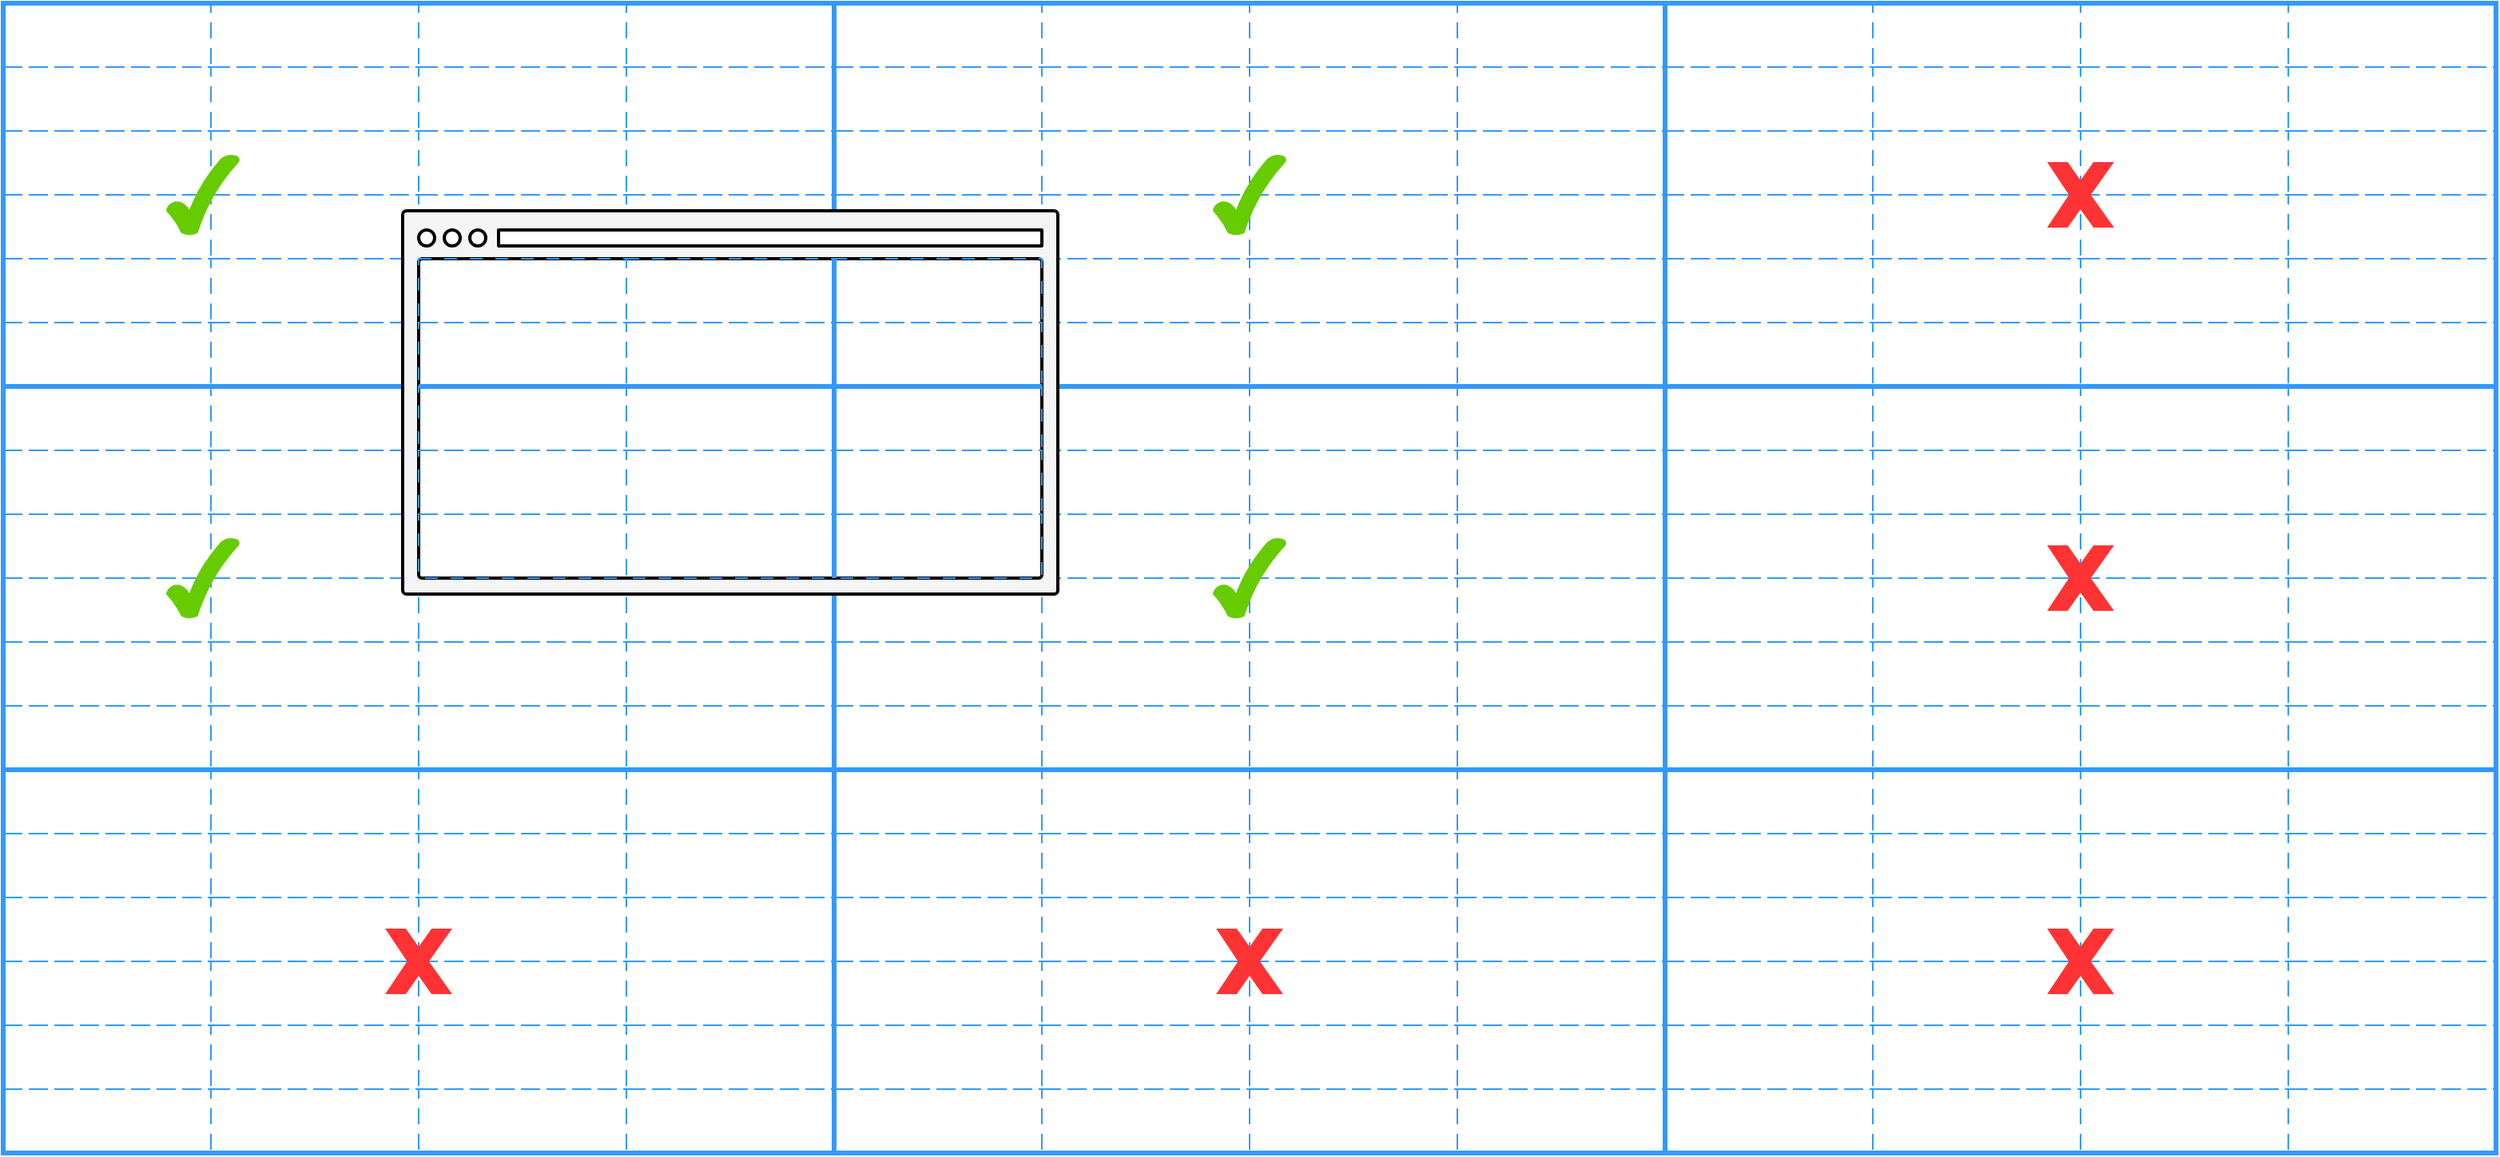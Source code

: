 <mxfile version="28.2.5">
  <diagram name="Page-1" id="3nmtfnXhX2QYZ73jvLKg">
    <mxGraphModel dx="2909" dy="1980" grid="1" gridSize="10" guides="1" tooltips="1" connect="1" arrows="1" fold="1" page="1" pageScale="1" pageWidth="850" pageHeight="1100" math="0" shadow="0">
      <root>
        <mxCell id="0" />
        <mxCell id="1" parent="0" />
        <mxCell id="EdBRat70Bg2DFsznW1Ne-192" value="" style="rounded=0;whiteSpace=wrap;html=1;fillColor=none;dashed=1;dashPattern=8 8;strokeColor=#3399FF;" vertex="1" parent="1">
          <mxGeometry x="200" y="400" width="130" height="40" as="geometry" />
        </mxCell>
        <mxCell id="EdBRat70Bg2DFsznW1Ne-193" value="" style="rounded=0;whiteSpace=wrap;html=1;fillColor=none;dashed=1;dashPattern=8 8;strokeColor=#3399FF;" vertex="1" parent="1">
          <mxGeometry x="330" y="400" width="130" height="40" as="geometry" />
        </mxCell>
        <mxCell id="EdBRat70Bg2DFsznW1Ne-194" value="" style="rounded=0;whiteSpace=wrap;html=1;fillColor=none;dashed=1;dashPattern=8 8;strokeColor=#3399FF;" vertex="1" parent="1">
          <mxGeometry x="200" y="440" width="130" height="40" as="geometry" />
        </mxCell>
        <mxCell id="EdBRat70Bg2DFsznW1Ne-195" value="" style="rounded=0;whiteSpace=wrap;html=1;fillColor=none;dashed=1;dashPattern=8 8;strokeColor=#3399FF;" vertex="1" parent="1">
          <mxGeometry x="330" y="440" width="130" height="40" as="geometry" />
        </mxCell>
        <mxCell id="EdBRat70Bg2DFsznW1Ne-196" value="" style="rounded=0;whiteSpace=wrap;html=1;fillColor=none;dashed=1;dashPattern=8 8;strokeColor=#3399FF;" vertex="1" parent="1">
          <mxGeometry x="200" y="480" width="130" height="40" as="geometry" />
        </mxCell>
        <mxCell id="EdBRat70Bg2DFsznW1Ne-197" value="" style="rounded=0;whiteSpace=wrap;html=1;fillColor=none;dashed=1;dashPattern=8 8;strokeColor=#3399FF;" vertex="1" parent="1">
          <mxGeometry x="330" y="480" width="130" height="40" as="geometry" />
        </mxCell>
        <mxCell id="EdBRat70Bg2DFsznW1Ne-198" value="" style="rounded=0;whiteSpace=wrap;html=1;fillColor=none;dashed=1;dashPattern=8 8;strokeColor=#3399FF;" vertex="1" parent="1">
          <mxGeometry x="460" y="400" width="130" height="40" as="geometry" />
        </mxCell>
        <mxCell id="EdBRat70Bg2DFsznW1Ne-199" value="" style="rounded=0;whiteSpace=wrap;html=1;fillColor=none;dashed=1;dashPattern=8 8;strokeColor=#3399FF;" vertex="1" parent="1">
          <mxGeometry x="590" y="400" width="130" height="40" as="geometry" />
        </mxCell>
        <mxCell id="EdBRat70Bg2DFsznW1Ne-200" value="" style="rounded=0;whiteSpace=wrap;html=1;fillColor=none;dashed=1;dashPattern=8 8;strokeColor=#3399FF;" vertex="1" parent="1">
          <mxGeometry x="460" y="440" width="130" height="40" as="geometry" />
        </mxCell>
        <mxCell id="EdBRat70Bg2DFsznW1Ne-201" value="" style="rounded=0;whiteSpace=wrap;html=1;fillColor=none;dashed=1;dashPattern=8 8;strokeColor=#3399FF;" vertex="1" parent="1">
          <mxGeometry x="590" y="440" width="130" height="40" as="geometry" />
        </mxCell>
        <mxCell id="EdBRat70Bg2DFsznW1Ne-202" value="" style="rounded=0;whiteSpace=wrap;html=1;fillColor=none;dashed=1;dashPattern=8 8;strokeColor=#3399FF;" vertex="1" parent="1">
          <mxGeometry x="460" y="480" width="130" height="40" as="geometry" />
        </mxCell>
        <mxCell id="EdBRat70Bg2DFsznW1Ne-203" value="" style="rounded=0;whiteSpace=wrap;html=1;fillColor=none;dashed=1;dashPattern=8 8;strokeColor=#3399FF;" vertex="1" parent="1">
          <mxGeometry x="590" y="480" width="130" height="40" as="geometry" />
        </mxCell>
        <mxCell id="EdBRat70Bg2DFsznW1Ne-204" value="" style="rounded=0;whiteSpace=wrap;html=1;fillColor=none;dashed=1;dashPattern=8 8;strokeColor=#3399FF;" vertex="1" parent="1">
          <mxGeometry x="200" y="520" width="130" height="40" as="geometry" />
        </mxCell>
        <mxCell id="EdBRat70Bg2DFsznW1Ne-433" style="edgeStyle=orthogonalEdgeStyle;rounded=0;orthogonalLoop=1;jettySize=auto;html=1;exitX=0.5;exitY=1;exitDx=0;exitDy=0;entryX=0.5;entryY=0;entryDx=0;entryDy=0;" edge="1" parent="1" source="EdBRat70Bg2DFsznW1Ne-205" target="EdBRat70Bg2DFsznW1Ne-207">
          <mxGeometry relative="1" as="geometry" />
        </mxCell>
        <mxCell id="EdBRat70Bg2DFsznW1Ne-205" value="" style="rounded=0;whiteSpace=wrap;html=1;fillColor=none;dashed=1;dashPattern=8 8;strokeColor=#3399FF;" vertex="1" parent="1">
          <mxGeometry x="330" y="520" width="130" height="40" as="geometry" />
        </mxCell>
        <mxCell id="EdBRat70Bg2DFsznW1Ne-206" value="" style="rounded=0;whiteSpace=wrap;html=1;fillColor=none;dashed=1;dashPattern=8 8;strokeColor=#3399FF;" vertex="1" parent="1">
          <mxGeometry x="200" y="560" width="130" height="40" as="geometry" />
        </mxCell>
        <mxCell id="EdBRat70Bg2DFsznW1Ne-207" value="" style="rounded=0;whiteSpace=wrap;html=1;fillColor=none;dashed=1;dashPattern=8 8;strokeColor=#3399FF;" vertex="1" parent="1">
          <mxGeometry x="330" y="560" width="130" height="40" as="geometry" />
        </mxCell>
        <mxCell id="EdBRat70Bg2DFsznW1Ne-208" value="" style="rounded=0;whiteSpace=wrap;html=1;fillColor=none;dashed=1;dashPattern=8 8;strokeColor=#3399FF;" vertex="1" parent="1">
          <mxGeometry x="200" y="600" width="130" height="40" as="geometry" />
        </mxCell>
        <mxCell id="EdBRat70Bg2DFsznW1Ne-209" value="" style="rounded=0;whiteSpace=wrap;html=1;fillColor=none;dashed=1;dashPattern=8 8;strokeColor=#3399FF;" vertex="1" parent="1">
          <mxGeometry x="330" y="600" width="130" height="40" as="geometry" />
        </mxCell>
        <mxCell id="EdBRat70Bg2DFsznW1Ne-210" value="" style="rounded=0;whiteSpace=wrap;html=1;fillColor=none;dashed=1;dashPattern=8 8;strokeColor=#3399FF;" vertex="1" parent="1">
          <mxGeometry x="460" y="520" width="130" height="40" as="geometry" />
        </mxCell>
        <mxCell id="EdBRat70Bg2DFsznW1Ne-211" value="" style="rounded=0;whiteSpace=wrap;html=1;fillColor=none;dashed=1;dashPattern=8 8;strokeColor=#3399FF;" vertex="1" parent="1">
          <mxGeometry x="590" y="520" width="130" height="40" as="geometry" />
        </mxCell>
        <mxCell id="EdBRat70Bg2DFsznW1Ne-212" value="" style="rounded=0;whiteSpace=wrap;html=1;fillColor=none;dashed=1;dashPattern=8 8;strokeColor=#3399FF;" vertex="1" parent="1">
          <mxGeometry x="460" y="560" width="130" height="40" as="geometry" />
        </mxCell>
        <mxCell id="EdBRat70Bg2DFsznW1Ne-213" value="" style="rounded=0;whiteSpace=wrap;html=1;fillColor=none;dashed=1;dashPattern=8 8;strokeColor=#3399FF;" vertex="1" parent="1">
          <mxGeometry x="590" y="560" width="130" height="40" as="geometry" />
        </mxCell>
        <mxCell id="EdBRat70Bg2DFsznW1Ne-214" value="" style="rounded=0;whiteSpace=wrap;html=1;fillColor=none;dashed=1;dashPattern=8 8;strokeColor=#3399FF;" vertex="1" parent="1">
          <mxGeometry x="460" y="600" width="130" height="40" as="geometry" />
        </mxCell>
        <mxCell id="EdBRat70Bg2DFsznW1Ne-215" value="" style="rounded=0;whiteSpace=wrap;html=1;fillColor=none;dashed=1;dashPattern=8 8;strokeColor=#3399FF;" vertex="1" parent="1">
          <mxGeometry x="590" y="600" width="130" height="40" as="geometry" />
        </mxCell>
        <mxCell id="EdBRat70Bg2DFsznW1Ne-216" value="" style="rounded=0;whiteSpace=wrap;html=1;fillColor=none;dashed=1;dashPattern=8 8;strokeColor=#3399FF;" vertex="1" parent="1">
          <mxGeometry x="720" y="400" width="130" height="40" as="geometry" />
        </mxCell>
        <mxCell id="EdBRat70Bg2DFsznW1Ne-217" value="" style="rounded=0;whiteSpace=wrap;html=1;fillColor=none;dashed=1;dashPattern=8 8;strokeColor=#3399FF;" vertex="1" parent="1">
          <mxGeometry x="850" y="400" width="130" height="40" as="geometry" />
        </mxCell>
        <mxCell id="EdBRat70Bg2DFsznW1Ne-218" value="" style="rounded=0;whiteSpace=wrap;html=1;fillColor=none;dashed=1;dashPattern=8 8;strokeColor=#3399FF;" vertex="1" parent="1">
          <mxGeometry x="720" y="440" width="130" height="40" as="geometry" />
        </mxCell>
        <mxCell id="EdBRat70Bg2DFsznW1Ne-219" value="" style="rounded=0;whiteSpace=wrap;html=1;fillColor=none;dashed=1;dashPattern=8 8;strokeColor=#3399FF;" vertex="1" parent="1">
          <mxGeometry x="850" y="440" width="130" height="40" as="geometry" />
        </mxCell>
        <mxCell id="EdBRat70Bg2DFsznW1Ne-220" value="" style="rounded=0;whiteSpace=wrap;html=1;fillColor=none;dashed=1;dashPattern=8 8;strokeColor=#3399FF;" vertex="1" parent="1">
          <mxGeometry x="720" y="480" width="130" height="40" as="geometry" />
        </mxCell>
        <mxCell id="EdBRat70Bg2DFsznW1Ne-221" value="" style="rounded=0;whiteSpace=wrap;html=1;fillColor=none;dashed=1;dashPattern=8 8;strokeColor=#3399FF;" vertex="1" parent="1">
          <mxGeometry x="850" y="480" width="130" height="40" as="geometry" />
        </mxCell>
        <mxCell id="EdBRat70Bg2DFsznW1Ne-222" value="" style="rounded=0;whiteSpace=wrap;html=1;fillColor=none;dashed=1;dashPattern=8 8;strokeColor=#3399FF;" vertex="1" parent="1">
          <mxGeometry x="980" y="400" width="130" height="40" as="geometry" />
        </mxCell>
        <mxCell id="EdBRat70Bg2DFsznW1Ne-223" value="" style="rounded=0;whiteSpace=wrap;html=1;fillColor=none;dashed=1;dashPattern=8 8;strokeColor=#3399FF;" vertex="1" parent="1">
          <mxGeometry x="1110" y="400" width="130" height="40" as="geometry" />
        </mxCell>
        <mxCell id="EdBRat70Bg2DFsznW1Ne-224" value="" style="rounded=0;whiteSpace=wrap;html=1;fillColor=none;dashed=1;dashPattern=8 8;strokeColor=#3399FF;" vertex="1" parent="1">
          <mxGeometry x="980" y="440" width="130" height="40" as="geometry" />
        </mxCell>
        <mxCell id="EdBRat70Bg2DFsznW1Ne-225" value="" style="rounded=0;whiteSpace=wrap;html=1;fillColor=none;dashed=1;dashPattern=8 8;strokeColor=#3399FF;" vertex="1" parent="1">
          <mxGeometry x="1110" y="440" width="130" height="40" as="geometry" />
        </mxCell>
        <mxCell id="EdBRat70Bg2DFsznW1Ne-226" value="" style="rounded=0;whiteSpace=wrap;html=1;fillColor=none;dashed=1;dashPattern=8 8;strokeColor=#3399FF;" vertex="1" parent="1">
          <mxGeometry x="980" y="480" width="130" height="40" as="geometry" />
        </mxCell>
        <mxCell id="EdBRat70Bg2DFsznW1Ne-227" value="" style="rounded=0;whiteSpace=wrap;html=1;fillColor=none;dashed=1;dashPattern=8 8;strokeColor=#3399FF;" vertex="1" parent="1">
          <mxGeometry x="1110" y="480" width="130" height="40" as="geometry" />
        </mxCell>
        <mxCell id="EdBRat70Bg2DFsznW1Ne-228" value="" style="rounded=0;whiteSpace=wrap;html=1;fillColor=none;dashed=1;dashPattern=8 8;strokeColor=#3399FF;" vertex="1" parent="1">
          <mxGeometry x="720" y="520" width="130" height="40" as="geometry" />
        </mxCell>
        <mxCell id="EdBRat70Bg2DFsznW1Ne-229" value="" style="rounded=0;whiteSpace=wrap;html=1;fillColor=none;dashed=1;dashPattern=8 8;strokeColor=#3399FF;" vertex="1" parent="1">
          <mxGeometry x="850" y="520" width="130" height="40" as="geometry" />
        </mxCell>
        <mxCell id="EdBRat70Bg2DFsznW1Ne-230" value="" style="rounded=0;whiteSpace=wrap;html=1;fillColor=none;dashed=1;dashPattern=8 8;strokeColor=#3399FF;" vertex="1" parent="1">
          <mxGeometry x="720" y="560" width="130" height="40" as="geometry" />
        </mxCell>
        <mxCell id="EdBRat70Bg2DFsznW1Ne-231" value="" style="rounded=0;whiteSpace=wrap;html=1;fillColor=none;dashed=1;dashPattern=8 8;strokeColor=#3399FF;" vertex="1" parent="1">
          <mxGeometry x="850" y="560" width="130" height="40" as="geometry" />
        </mxCell>
        <mxCell id="EdBRat70Bg2DFsznW1Ne-232" value="" style="rounded=0;whiteSpace=wrap;html=1;fillColor=none;dashed=1;dashPattern=8 8;strokeColor=#3399FF;" vertex="1" parent="1">
          <mxGeometry x="720" y="600" width="130" height="40" as="geometry" />
        </mxCell>
        <mxCell id="EdBRat70Bg2DFsznW1Ne-233" value="" style="rounded=0;whiteSpace=wrap;html=1;fillColor=none;dashed=1;dashPattern=8 8;strokeColor=#3399FF;" vertex="1" parent="1">
          <mxGeometry x="850" y="600" width="130" height="40" as="geometry" />
        </mxCell>
        <mxCell id="EdBRat70Bg2DFsznW1Ne-234" value="" style="rounded=0;whiteSpace=wrap;html=1;fillColor=none;dashed=1;dashPattern=8 8;strokeColor=#3399FF;" vertex="1" parent="1">
          <mxGeometry x="980" y="520" width="130" height="40" as="geometry" />
        </mxCell>
        <mxCell id="EdBRat70Bg2DFsznW1Ne-235" value="" style="rounded=0;whiteSpace=wrap;html=1;fillColor=none;dashed=1;dashPattern=8 8;strokeColor=#3399FF;" vertex="1" parent="1">
          <mxGeometry x="1110" y="520" width="130" height="40" as="geometry" />
        </mxCell>
        <mxCell id="EdBRat70Bg2DFsznW1Ne-236" value="" style="rounded=0;whiteSpace=wrap;html=1;fillColor=none;dashed=1;dashPattern=8 8;strokeColor=#3399FF;" vertex="1" parent="1">
          <mxGeometry x="980" y="560" width="130" height="40" as="geometry" />
        </mxCell>
        <mxCell id="EdBRat70Bg2DFsznW1Ne-237" value="" style="rounded=0;whiteSpace=wrap;html=1;fillColor=none;dashed=1;dashPattern=8 8;strokeColor=#3399FF;" vertex="1" parent="1">
          <mxGeometry x="1110" y="560" width="130" height="40" as="geometry" />
        </mxCell>
        <mxCell id="EdBRat70Bg2DFsznW1Ne-238" value="" style="rounded=0;whiteSpace=wrap;html=1;fillColor=none;dashed=1;dashPattern=8 8;strokeColor=#3399FF;" vertex="1" parent="1">
          <mxGeometry x="980" y="600" width="130" height="40" as="geometry" />
        </mxCell>
        <mxCell id="EdBRat70Bg2DFsznW1Ne-239" value="" style="rounded=0;whiteSpace=wrap;html=1;fillColor=none;dashed=1;dashPattern=8 8;strokeColor=#3399FF;" vertex="1" parent="1">
          <mxGeometry x="1110" y="600" width="130" height="40" as="geometry" />
        </mxCell>
        <mxCell id="EdBRat70Bg2DFsznW1Ne-240" value="" style="rounded=0;whiteSpace=wrap;html=1;fillColor=none;dashed=1;dashPattern=8 8;strokeColor=#3399FF;" vertex="1" parent="1">
          <mxGeometry x="200" y="640" width="130" height="40" as="geometry" />
        </mxCell>
        <mxCell id="EdBRat70Bg2DFsznW1Ne-241" value="" style="rounded=0;whiteSpace=wrap;html=1;fillColor=none;dashed=1;dashPattern=8 8;strokeColor=#3399FF;" vertex="1" parent="1">
          <mxGeometry x="330" y="640" width="130" height="40" as="geometry" />
        </mxCell>
        <mxCell id="EdBRat70Bg2DFsznW1Ne-242" value="" style="rounded=0;whiteSpace=wrap;html=1;fillColor=none;dashed=1;dashPattern=8 8;strokeColor=#3399FF;" vertex="1" parent="1">
          <mxGeometry x="200" y="680" width="130" height="40" as="geometry" />
        </mxCell>
        <mxCell id="EdBRat70Bg2DFsznW1Ne-243" value="" style="rounded=0;whiteSpace=wrap;html=1;fillColor=none;dashed=1;dashPattern=8 8;strokeColor=#3399FF;" vertex="1" parent="1">
          <mxGeometry x="330" y="680" width="130" height="40" as="geometry" />
        </mxCell>
        <mxCell id="EdBRat70Bg2DFsznW1Ne-244" value="" style="rounded=0;whiteSpace=wrap;html=1;fillColor=none;dashed=1;dashPattern=8 8;strokeColor=#3399FF;" vertex="1" parent="1">
          <mxGeometry x="200" y="720" width="130" height="40" as="geometry" />
        </mxCell>
        <mxCell id="EdBRat70Bg2DFsznW1Ne-245" value="" style="rounded=0;whiteSpace=wrap;html=1;fillColor=none;dashed=1;dashPattern=8 8;strokeColor=#3399FF;" vertex="1" parent="1">
          <mxGeometry x="330" y="720" width="130" height="40" as="geometry" />
        </mxCell>
        <mxCell id="EdBRat70Bg2DFsznW1Ne-246" value="" style="rounded=0;whiteSpace=wrap;html=1;fillColor=none;dashed=1;dashPattern=8 8;strokeColor=#3399FF;" vertex="1" parent="1">
          <mxGeometry x="460" y="640" width="130" height="40" as="geometry" />
        </mxCell>
        <mxCell id="EdBRat70Bg2DFsznW1Ne-247" value="" style="rounded=0;whiteSpace=wrap;html=1;fillColor=none;dashed=1;dashPattern=8 8;strokeColor=#3399FF;" vertex="1" parent="1">
          <mxGeometry x="590" y="640" width="130" height="40" as="geometry" />
        </mxCell>
        <mxCell id="EdBRat70Bg2DFsznW1Ne-248" value="" style="rounded=0;whiteSpace=wrap;html=1;fillColor=none;dashed=1;dashPattern=8 8;strokeColor=#3399FF;" vertex="1" parent="1">
          <mxGeometry x="460" y="680" width="130" height="40" as="geometry" />
        </mxCell>
        <mxCell id="EdBRat70Bg2DFsznW1Ne-249" value="" style="rounded=0;whiteSpace=wrap;html=1;fillColor=none;dashed=1;dashPattern=8 8;strokeColor=#3399FF;" vertex="1" parent="1">
          <mxGeometry x="590" y="680" width="130" height="40" as="geometry" />
        </mxCell>
        <mxCell id="EdBRat70Bg2DFsznW1Ne-250" value="" style="rounded=0;whiteSpace=wrap;html=1;fillColor=none;dashed=1;dashPattern=8 8;strokeColor=#3399FF;" vertex="1" parent="1">
          <mxGeometry x="460" y="720" width="130" height="40" as="geometry" />
        </mxCell>
        <mxCell id="EdBRat70Bg2DFsznW1Ne-251" value="" style="rounded=0;whiteSpace=wrap;html=1;fillColor=none;dashed=1;dashPattern=8 8;strokeColor=#3399FF;" vertex="1" parent="1">
          <mxGeometry x="590" y="720" width="130" height="40" as="geometry" />
        </mxCell>
        <mxCell id="EdBRat70Bg2DFsznW1Ne-252" value="" style="rounded=0;whiteSpace=wrap;html=1;fillColor=none;dashed=1;dashPattern=8 8;strokeColor=#3399FF;" vertex="1" parent="1">
          <mxGeometry x="200" y="760" width="130" height="40" as="geometry" />
        </mxCell>
        <mxCell id="EdBRat70Bg2DFsznW1Ne-253" value="" style="rounded=0;whiteSpace=wrap;html=1;fillColor=none;dashed=1;dashPattern=8 8;strokeColor=#3399FF;" vertex="1" parent="1">
          <mxGeometry x="330" y="760" width="130" height="40" as="geometry" />
        </mxCell>
        <mxCell id="EdBRat70Bg2DFsznW1Ne-254" value="" style="rounded=0;whiteSpace=wrap;html=1;fillColor=none;dashed=1;dashPattern=8 8;strokeColor=#3399FF;" vertex="1" parent="1">
          <mxGeometry x="200" y="800" width="130" height="40" as="geometry" />
        </mxCell>
        <mxCell id="EdBRat70Bg2DFsznW1Ne-255" value="" style="rounded=0;whiteSpace=wrap;html=1;fillColor=none;dashed=1;dashPattern=8 8;strokeColor=#3399FF;" vertex="1" parent="1">
          <mxGeometry x="330" y="800" width="130" height="40" as="geometry" />
        </mxCell>
        <mxCell id="EdBRat70Bg2DFsznW1Ne-256" value="" style="rounded=0;whiteSpace=wrap;html=1;fillColor=none;dashed=1;dashPattern=8 8;strokeColor=#3399FF;" vertex="1" parent="1">
          <mxGeometry x="200" y="840" width="130" height="40" as="geometry" />
        </mxCell>
        <mxCell id="EdBRat70Bg2DFsznW1Ne-257" value="" style="rounded=0;whiteSpace=wrap;html=1;fillColor=none;dashed=1;dashPattern=8 8;strokeColor=#3399FF;" vertex="1" parent="1">
          <mxGeometry x="330" y="840" width="130" height="40" as="geometry" />
        </mxCell>
        <mxCell id="EdBRat70Bg2DFsznW1Ne-258" value="" style="rounded=0;whiteSpace=wrap;html=1;fillColor=none;dashed=1;dashPattern=8 8;strokeColor=#3399FF;" vertex="1" parent="1">
          <mxGeometry x="460" y="760" width="130" height="40" as="geometry" />
        </mxCell>
        <mxCell id="EdBRat70Bg2DFsznW1Ne-259" value="" style="rounded=0;whiteSpace=wrap;html=1;fillColor=none;dashed=1;dashPattern=8 8;strokeColor=#3399FF;" vertex="1" parent="1">
          <mxGeometry x="590" y="760" width="130" height="40" as="geometry" />
        </mxCell>
        <mxCell id="EdBRat70Bg2DFsznW1Ne-260" value="" style="rounded=0;whiteSpace=wrap;html=1;fillColor=none;dashed=1;dashPattern=8 8;strokeColor=#3399FF;" vertex="1" parent="1">
          <mxGeometry x="460" y="800" width="130" height="40" as="geometry" />
        </mxCell>
        <mxCell id="EdBRat70Bg2DFsznW1Ne-261" value="" style="rounded=0;whiteSpace=wrap;html=1;fillColor=none;dashed=1;dashPattern=8 8;strokeColor=#3399FF;" vertex="1" parent="1">
          <mxGeometry x="590" y="800" width="130" height="40" as="geometry" />
        </mxCell>
        <mxCell id="EdBRat70Bg2DFsznW1Ne-262" value="" style="rounded=0;whiteSpace=wrap;html=1;fillColor=none;dashed=1;dashPattern=8 8;strokeColor=#3399FF;" vertex="1" parent="1">
          <mxGeometry x="460" y="840" width="130" height="40" as="geometry" />
        </mxCell>
        <mxCell id="EdBRat70Bg2DFsznW1Ne-263" value="" style="rounded=0;whiteSpace=wrap;html=1;fillColor=none;dashed=1;dashPattern=8 8;strokeColor=#3399FF;" vertex="1" parent="1">
          <mxGeometry x="590" y="840" width="130" height="40" as="geometry" />
        </mxCell>
        <mxCell id="EdBRat70Bg2DFsznW1Ne-264" value="" style="rounded=0;whiteSpace=wrap;html=1;fillColor=none;dashed=1;dashPattern=8 8;strokeColor=#3399FF;" vertex="1" parent="1">
          <mxGeometry x="720" y="640" width="130" height="40" as="geometry" />
        </mxCell>
        <mxCell id="EdBRat70Bg2DFsznW1Ne-265" value="" style="rounded=0;whiteSpace=wrap;html=1;fillColor=none;dashed=1;dashPattern=8 8;strokeColor=#3399FF;" vertex="1" parent="1">
          <mxGeometry x="850" y="640" width="130" height="40" as="geometry" />
        </mxCell>
        <mxCell id="EdBRat70Bg2DFsznW1Ne-266" value="" style="rounded=0;whiteSpace=wrap;html=1;fillColor=none;dashed=1;dashPattern=8 8;strokeColor=#3399FF;" vertex="1" parent="1">
          <mxGeometry x="720" y="680" width="130" height="40" as="geometry" />
        </mxCell>
        <mxCell id="EdBRat70Bg2DFsznW1Ne-267" value="" style="rounded=0;whiteSpace=wrap;html=1;fillColor=none;dashed=1;dashPattern=8 8;strokeColor=#3399FF;" vertex="1" parent="1">
          <mxGeometry x="850" y="680" width="130" height="40" as="geometry" />
        </mxCell>
        <mxCell id="EdBRat70Bg2DFsznW1Ne-268" value="" style="rounded=0;whiteSpace=wrap;html=1;fillColor=none;dashed=1;dashPattern=8 8;strokeColor=#3399FF;" vertex="1" parent="1">
          <mxGeometry x="720" y="720" width="130" height="40" as="geometry" />
        </mxCell>
        <mxCell id="EdBRat70Bg2DFsznW1Ne-269" value="" style="rounded=0;whiteSpace=wrap;html=1;fillColor=none;dashed=1;dashPattern=8 8;strokeColor=#3399FF;" vertex="1" parent="1">
          <mxGeometry x="850" y="720" width="130" height="40" as="geometry" />
        </mxCell>
        <mxCell id="EdBRat70Bg2DFsznW1Ne-270" value="" style="rounded=0;whiteSpace=wrap;html=1;fillColor=none;dashed=1;dashPattern=8 8;strokeColor=#3399FF;" vertex="1" parent="1">
          <mxGeometry x="980" y="640" width="130" height="40" as="geometry" />
        </mxCell>
        <mxCell id="EdBRat70Bg2DFsznW1Ne-271" value="" style="rounded=0;whiteSpace=wrap;html=1;fillColor=none;dashed=1;dashPattern=8 8;strokeColor=#3399FF;" vertex="1" parent="1">
          <mxGeometry x="1110" y="640" width="130" height="40" as="geometry" />
        </mxCell>
        <mxCell id="EdBRat70Bg2DFsznW1Ne-272" value="" style="rounded=0;whiteSpace=wrap;html=1;fillColor=none;dashed=1;dashPattern=8 8;strokeColor=#3399FF;" vertex="1" parent="1">
          <mxGeometry x="980" y="680" width="130" height="40" as="geometry" />
        </mxCell>
        <mxCell id="EdBRat70Bg2DFsznW1Ne-273" value="" style="rounded=0;whiteSpace=wrap;html=1;fillColor=none;dashed=1;dashPattern=8 8;strokeColor=#3399FF;" vertex="1" parent="1">
          <mxGeometry x="1110" y="680" width="130" height="40" as="geometry" />
        </mxCell>
        <mxCell id="EdBRat70Bg2DFsznW1Ne-274" value="" style="rounded=0;whiteSpace=wrap;html=1;fillColor=none;dashed=1;dashPattern=8 8;strokeColor=#3399FF;" vertex="1" parent="1">
          <mxGeometry x="980" y="720" width="130" height="40" as="geometry" />
        </mxCell>
        <mxCell id="EdBRat70Bg2DFsznW1Ne-275" value="" style="rounded=0;whiteSpace=wrap;html=1;fillColor=none;dashed=1;dashPattern=8 8;strokeColor=#3399FF;" vertex="1" parent="1">
          <mxGeometry x="1110" y="720" width="130" height="40" as="geometry" />
        </mxCell>
        <mxCell id="EdBRat70Bg2DFsznW1Ne-276" value="" style="rounded=0;whiteSpace=wrap;html=1;fillColor=none;dashed=1;dashPattern=8 8;strokeColor=#3399FF;" vertex="1" parent="1">
          <mxGeometry x="720" y="760" width="130" height="40" as="geometry" />
        </mxCell>
        <mxCell id="EdBRat70Bg2DFsznW1Ne-277" value="" style="rounded=0;whiteSpace=wrap;html=1;fillColor=none;dashed=1;dashPattern=8 8;strokeColor=#3399FF;" vertex="1" parent="1">
          <mxGeometry x="850" y="760" width="130" height="40" as="geometry" />
        </mxCell>
        <mxCell id="EdBRat70Bg2DFsznW1Ne-278" value="" style="rounded=0;whiteSpace=wrap;html=1;fillColor=none;dashed=1;dashPattern=8 8;strokeColor=#3399FF;" vertex="1" parent="1">
          <mxGeometry x="720" y="800" width="130" height="40" as="geometry" />
        </mxCell>
        <mxCell id="EdBRat70Bg2DFsznW1Ne-279" value="" style="rounded=0;whiteSpace=wrap;html=1;fillColor=none;dashed=1;dashPattern=8 8;strokeColor=#3399FF;" vertex="1" parent="1">
          <mxGeometry x="850" y="800" width="130" height="40" as="geometry" />
        </mxCell>
        <mxCell id="EdBRat70Bg2DFsznW1Ne-280" value="" style="rounded=0;whiteSpace=wrap;html=1;fillColor=none;dashed=1;dashPattern=8 8;strokeColor=#3399FF;" vertex="1" parent="1">
          <mxGeometry x="720" y="840" width="130" height="40" as="geometry" />
        </mxCell>
        <mxCell id="EdBRat70Bg2DFsznW1Ne-281" value="" style="rounded=0;whiteSpace=wrap;html=1;fillColor=none;dashed=1;dashPattern=8 8;strokeColor=#3399FF;" vertex="1" parent="1">
          <mxGeometry x="850" y="840" width="130" height="40" as="geometry" />
        </mxCell>
        <mxCell id="EdBRat70Bg2DFsznW1Ne-282" value="" style="rounded=0;whiteSpace=wrap;html=1;fillColor=none;dashed=1;dashPattern=8 8;strokeColor=#3399FF;" vertex="1" parent="1">
          <mxGeometry x="980" y="760" width="130" height="40" as="geometry" />
        </mxCell>
        <mxCell id="EdBRat70Bg2DFsznW1Ne-283" value="" style="rounded=0;whiteSpace=wrap;html=1;fillColor=none;dashed=1;dashPattern=8 8;strokeColor=#3399FF;" vertex="1" parent="1">
          <mxGeometry x="1110" y="760" width="130" height="40" as="geometry" />
        </mxCell>
        <mxCell id="EdBRat70Bg2DFsznW1Ne-284" value="" style="rounded=0;whiteSpace=wrap;html=1;fillColor=none;dashed=1;dashPattern=8 8;strokeColor=#3399FF;" vertex="1" parent="1">
          <mxGeometry x="980" y="800" width="130" height="40" as="geometry" />
        </mxCell>
        <mxCell id="EdBRat70Bg2DFsznW1Ne-285" value="" style="rounded=0;whiteSpace=wrap;html=1;fillColor=none;dashed=1;dashPattern=8 8;strokeColor=#3399FF;" vertex="1" parent="1">
          <mxGeometry x="1110" y="800" width="130" height="40" as="geometry" />
        </mxCell>
        <mxCell id="EdBRat70Bg2DFsznW1Ne-286" value="" style="rounded=0;whiteSpace=wrap;html=1;fillColor=none;dashed=1;dashPattern=8 8;strokeColor=#3399FF;" vertex="1" parent="1">
          <mxGeometry x="980" y="840" width="130" height="40" as="geometry" />
        </mxCell>
        <mxCell id="EdBRat70Bg2DFsznW1Ne-287" value="" style="rounded=0;whiteSpace=wrap;html=1;fillColor=none;dashed=1;dashPattern=8 8;strokeColor=#3399FF;" vertex="1" parent="1">
          <mxGeometry x="1110" y="840" width="130" height="40" as="geometry" />
        </mxCell>
        <mxCell id="EdBRat70Bg2DFsznW1Ne-313" value="" style="rounded=0;whiteSpace=wrap;html=1;fillColor=none;dashed=1;dashPattern=8 8;strokeColor=#3399FF;" vertex="1" parent="1">
          <mxGeometry x="1240" y="400" width="130" height="40" as="geometry" />
        </mxCell>
        <mxCell id="EdBRat70Bg2DFsznW1Ne-314" value="" style="rounded=0;whiteSpace=wrap;html=1;fillColor=none;dashed=1;dashPattern=8 8;strokeColor=#3399FF;" vertex="1" parent="1">
          <mxGeometry x="1370" y="400" width="130" height="40" as="geometry" />
        </mxCell>
        <mxCell id="EdBRat70Bg2DFsznW1Ne-315" value="" style="rounded=0;whiteSpace=wrap;html=1;fillColor=none;dashed=1;dashPattern=8 8;strokeColor=#3399FF;" vertex="1" parent="1">
          <mxGeometry x="1240" y="440" width="130" height="40" as="geometry" />
        </mxCell>
        <mxCell id="EdBRat70Bg2DFsznW1Ne-316" value="" style="rounded=0;whiteSpace=wrap;html=1;fillColor=none;dashed=1;dashPattern=8 8;strokeColor=#3399FF;" vertex="1" parent="1">
          <mxGeometry x="1370" y="440" width="130" height="40" as="geometry" />
        </mxCell>
        <mxCell id="EdBRat70Bg2DFsznW1Ne-317" value="" style="rounded=0;whiteSpace=wrap;html=1;fillColor=none;dashed=1;dashPattern=8 8;strokeColor=#3399FF;" vertex="1" parent="1">
          <mxGeometry x="1240" y="480" width="130" height="40" as="geometry" />
        </mxCell>
        <mxCell id="EdBRat70Bg2DFsznW1Ne-318" value="" style="rounded=0;whiteSpace=wrap;html=1;fillColor=none;dashed=1;dashPattern=8 8;strokeColor=#3399FF;" vertex="1" parent="1">
          <mxGeometry x="1370" y="480" width="130" height="40" as="geometry" />
        </mxCell>
        <mxCell id="EdBRat70Bg2DFsznW1Ne-319" value="" style="rounded=0;whiteSpace=wrap;html=1;fillColor=none;dashed=1;dashPattern=8 8;strokeColor=#3399FF;" vertex="1" parent="1">
          <mxGeometry x="1500" y="400" width="130" height="40" as="geometry" />
        </mxCell>
        <mxCell id="EdBRat70Bg2DFsznW1Ne-320" value="" style="rounded=0;whiteSpace=wrap;html=1;fillColor=none;dashed=1;dashPattern=8 8;strokeColor=#3399FF;" vertex="1" parent="1">
          <mxGeometry x="1630" y="400" width="130" height="40" as="geometry" />
        </mxCell>
        <mxCell id="EdBRat70Bg2DFsznW1Ne-321" value="" style="rounded=0;whiteSpace=wrap;html=1;fillColor=none;dashed=1;dashPattern=8 8;strokeColor=#3399FF;" vertex="1" parent="1">
          <mxGeometry x="1500" y="440" width="130" height="40" as="geometry" />
        </mxCell>
        <mxCell id="EdBRat70Bg2DFsznW1Ne-322" value="" style="rounded=0;whiteSpace=wrap;html=1;fillColor=none;dashed=1;dashPattern=8 8;strokeColor=#3399FF;" vertex="1" parent="1">
          <mxGeometry x="1630" y="440" width="130" height="40" as="geometry" />
        </mxCell>
        <mxCell id="EdBRat70Bg2DFsznW1Ne-323" value="" style="rounded=0;whiteSpace=wrap;html=1;fillColor=none;dashed=1;dashPattern=8 8;strokeColor=#3399FF;" vertex="1" parent="1">
          <mxGeometry x="1500" y="480" width="130" height="40" as="geometry" />
        </mxCell>
        <mxCell id="EdBRat70Bg2DFsznW1Ne-324" value="" style="rounded=0;whiteSpace=wrap;html=1;fillColor=none;dashed=1;dashPattern=8 8;strokeColor=#3399FF;" vertex="1" parent="1">
          <mxGeometry x="1630" y="480" width="130" height="40" as="geometry" />
        </mxCell>
        <mxCell id="EdBRat70Bg2DFsznW1Ne-325" value="" style="rounded=0;whiteSpace=wrap;html=1;fillColor=none;dashed=1;dashPattern=8 8;strokeColor=#3399FF;" vertex="1" parent="1">
          <mxGeometry x="1240" y="520" width="130" height="40" as="geometry" />
        </mxCell>
        <mxCell id="EdBRat70Bg2DFsznW1Ne-326" value="" style="rounded=0;whiteSpace=wrap;html=1;fillColor=none;dashed=1;dashPattern=8 8;strokeColor=#3399FF;" vertex="1" parent="1">
          <mxGeometry x="1370" y="520" width="130" height="40" as="geometry" />
        </mxCell>
        <mxCell id="EdBRat70Bg2DFsznW1Ne-327" value="" style="rounded=0;whiteSpace=wrap;html=1;fillColor=none;dashed=1;dashPattern=8 8;strokeColor=#3399FF;" vertex="1" parent="1">
          <mxGeometry x="1240" y="560" width="130" height="40" as="geometry" />
        </mxCell>
        <mxCell id="EdBRat70Bg2DFsznW1Ne-328" value="" style="rounded=0;whiteSpace=wrap;html=1;fillColor=none;dashed=1;dashPattern=8 8;strokeColor=#3399FF;" vertex="1" parent="1">
          <mxGeometry x="1370" y="560" width="130" height="40" as="geometry" />
        </mxCell>
        <mxCell id="EdBRat70Bg2DFsznW1Ne-329" value="" style="rounded=0;whiteSpace=wrap;html=1;fillColor=none;dashed=1;dashPattern=8 8;strokeColor=#3399FF;" vertex="1" parent="1">
          <mxGeometry x="1240" y="600" width="130" height="40" as="geometry" />
        </mxCell>
        <mxCell id="EdBRat70Bg2DFsznW1Ne-330" value="" style="rounded=0;whiteSpace=wrap;html=1;fillColor=none;dashed=1;dashPattern=8 8;strokeColor=#3399FF;" vertex="1" parent="1">
          <mxGeometry x="1370" y="600" width="130" height="40" as="geometry" />
        </mxCell>
        <mxCell id="EdBRat70Bg2DFsznW1Ne-331" value="" style="rounded=0;whiteSpace=wrap;html=1;fillColor=none;dashed=1;dashPattern=8 8;strokeColor=#3399FF;" vertex="1" parent="1">
          <mxGeometry x="1500" y="520" width="130" height="40" as="geometry" />
        </mxCell>
        <mxCell id="EdBRat70Bg2DFsznW1Ne-332" value="" style="rounded=0;whiteSpace=wrap;html=1;fillColor=none;dashed=1;dashPattern=8 8;strokeColor=#3399FF;" vertex="1" parent="1">
          <mxGeometry x="1630" y="520" width="130" height="40" as="geometry" />
        </mxCell>
        <mxCell id="EdBRat70Bg2DFsznW1Ne-333" value="" style="rounded=0;whiteSpace=wrap;html=1;fillColor=none;dashed=1;dashPattern=8 8;strokeColor=#3399FF;" vertex="1" parent="1">
          <mxGeometry x="1500" y="560" width="130" height="40" as="geometry" />
        </mxCell>
        <mxCell id="EdBRat70Bg2DFsznW1Ne-334" value="" style="rounded=0;whiteSpace=wrap;html=1;fillColor=none;dashed=1;dashPattern=8 8;strokeColor=#3399FF;" vertex="1" parent="1">
          <mxGeometry x="1630" y="560" width="130" height="40" as="geometry" />
        </mxCell>
        <mxCell id="EdBRat70Bg2DFsznW1Ne-335" value="" style="rounded=0;whiteSpace=wrap;html=1;fillColor=none;dashed=1;dashPattern=8 8;strokeColor=#3399FF;" vertex="1" parent="1">
          <mxGeometry x="1500" y="600" width="130" height="40" as="geometry" />
        </mxCell>
        <mxCell id="EdBRat70Bg2DFsznW1Ne-336" value="" style="rounded=0;whiteSpace=wrap;html=1;fillColor=none;dashed=1;dashPattern=8 8;strokeColor=#3399FF;" vertex="1" parent="1">
          <mxGeometry x="1630" y="600" width="130" height="40" as="geometry" />
        </mxCell>
        <mxCell id="EdBRat70Bg2DFsznW1Ne-337" value="" style="rounded=0;whiteSpace=wrap;html=1;fillColor=none;dashed=1;dashPattern=8 8;strokeColor=#3399FF;" vertex="1" parent="1">
          <mxGeometry x="1240" y="640" width="130" height="40" as="geometry" />
        </mxCell>
        <mxCell id="EdBRat70Bg2DFsznW1Ne-338" value="" style="rounded=0;whiteSpace=wrap;html=1;fillColor=none;dashed=1;dashPattern=8 8;strokeColor=#3399FF;" vertex="1" parent="1">
          <mxGeometry x="1370" y="640" width="130" height="40" as="geometry" />
        </mxCell>
        <mxCell id="EdBRat70Bg2DFsznW1Ne-339" value="" style="rounded=0;whiteSpace=wrap;html=1;fillColor=none;dashed=1;dashPattern=8 8;strokeColor=#3399FF;" vertex="1" parent="1">
          <mxGeometry x="1240" y="680" width="130" height="40" as="geometry" />
        </mxCell>
        <mxCell id="EdBRat70Bg2DFsznW1Ne-340" value="" style="rounded=0;whiteSpace=wrap;html=1;fillColor=none;dashed=1;dashPattern=8 8;strokeColor=#3399FF;" vertex="1" parent="1">
          <mxGeometry x="1370" y="680" width="130" height="40" as="geometry" />
        </mxCell>
        <mxCell id="EdBRat70Bg2DFsznW1Ne-341" value="" style="rounded=0;whiteSpace=wrap;html=1;fillColor=none;dashed=1;dashPattern=8 8;strokeColor=#3399FF;" vertex="1" parent="1">
          <mxGeometry x="1240" y="720" width="130" height="40" as="geometry" />
        </mxCell>
        <mxCell id="EdBRat70Bg2DFsznW1Ne-342" value="" style="rounded=0;whiteSpace=wrap;html=1;fillColor=none;dashed=1;dashPattern=8 8;strokeColor=#3399FF;" vertex="1" parent="1">
          <mxGeometry x="1370" y="720" width="130" height="40" as="geometry" />
        </mxCell>
        <mxCell id="EdBRat70Bg2DFsznW1Ne-343" value="" style="rounded=0;whiteSpace=wrap;html=1;fillColor=none;dashed=1;dashPattern=8 8;strokeColor=#3399FF;" vertex="1" parent="1">
          <mxGeometry x="1500" y="640" width="130" height="40" as="geometry" />
        </mxCell>
        <mxCell id="EdBRat70Bg2DFsznW1Ne-344" value="" style="rounded=0;whiteSpace=wrap;html=1;fillColor=none;dashed=1;dashPattern=8 8;strokeColor=#3399FF;" vertex="1" parent="1">
          <mxGeometry x="1630" y="640" width="130" height="40" as="geometry" />
        </mxCell>
        <mxCell id="EdBRat70Bg2DFsznW1Ne-345" value="" style="rounded=0;whiteSpace=wrap;html=1;fillColor=none;dashed=1;dashPattern=8 8;strokeColor=#3399FF;" vertex="1" parent="1">
          <mxGeometry x="1500" y="680" width="130" height="40" as="geometry" />
        </mxCell>
        <mxCell id="EdBRat70Bg2DFsznW1Ne-346" value="" style="rounded=0;whiteSpace=wrap;html=1;fillColor=none;dashed=1;dashPattern=8 8;strokeColor=#3399FF;" vertex="1" parent="1">
          <mxGeometry x="1630" y="680" width="130" height="40" as="geometry" />
        </mxCell>
        <mxCell id="EdBRat70Bg2DFsznW1Ne-347" value="" style="rounded=0;whiteSpace=wrap;html=1;fillColor=none;dashed=1;dashPattern=8 8;strokeColor=#3399FF;" vertex="1" parent="1">
          <mxGeometry x="1500" y="720" width="130" height="40" as="geometry" />
        </mxCell>
        <mxCell id="EdBRat70Bg2DFsznW1Ne-348" value="" style="rounded=0;whiteSpace=wrap;html=1;fillColor=none;dashed=1;dashPattern=8 8;strokeColor=#3399FF;" vertex="1" parent="1">
          <mxGeometry x="1630" y="720" width="130" height="40" as="geometry" />
        </mxCell>
        <mxCell id="EdBRat70Bg2DFsznW1Ne-349" value="" style="rounded=0;whiteSpace=wrap;html=1;fillColor=none;dashed=1;dashPattern=8 8;strokeColor=#3399FF;" vertex="1" parent="1">
          <mxGeometry x="1240" y="760" width="130" height="40" as="geometry" />
        </mxCell>
        <mxCell id="EdBRat70Bg2DFsznW1Ne-350" value="" style="rounded=0;whiteSpace=wrap;html=1;fillColor=none;dashed=1;dashPattern=8 8;strokeColor=#3399FF;" vertex="1" parent="1">
          <mxGeometry x="1370" y="760" width="130" height="40" as="geometry" />
        </mxCell>
        <mxCell id="EdBRat70Bg2DFsznW1Ne-351" value="" style="rounded=0;whiteSpace=wrap;html=1;fillColor=none;dashed=1;dashPattern=8 8;strokeColor=#3399FF;" vertex="1" parent="1">
          <mxGeometry x="1240" y="800" width="130" height="40" as="geometry" />
        </mxCell>
        <mxCell id="EdBRat70Bg2DFsznW1Ne-352" value="" style="rounded=0;whiteSpace=wrap;html=1;fillColor=none;dashed=1;dashPattern=8 8;strokeColor=#3399FF;" vertex="1" parent="1">
          <mxGeometry x="1370" y="800" width="130" height="40" as="geometry" />
        </mxCell>
        <mxCell id="EdBRat70Bg2DFsznW1Ne-353" value="" style="rounded=0;whiteSpace=wrap;html=1;fillColor=none;dashed=1;dashPattern=8 8;strokeColor=#3399FF;" vertex="1" parent="1">
          <mxGeometry x="1240" y="840" width="130" height="40" as="geometry" />
        </mxCell>
        <mxCell id="EdBRat70Bg2DFsznW1Ne-354" value="" style="rounded=0;whiteSpace=wrap;html=1;fillColor=none;dashed=1;dashPattern=8 8;strokeColor=#3399FF;" vertex="1" parent="1">
          <mxGeometry x="1370" y="840" width="130" height="40" as="geometry" />
        </mxCell>
        <mxCell id="EdBRat70Bg2DFsznW1Ne-355" value="" style="rounded=0;whiteSpace=wrap;html=1;fillColor=none;dashed=1;dashPattern=8 8;strokeColor=#3399FF;" vertex="1" parent="1">
          <mxGeometry x="1500" y="760" width="130" height="40" as="geometry" />
        </mxCell>
        <mxCell id="EdBRat70Bg2DFsznW1Ne-356" value="" style="rounded=0;whiteSpace=wrap;html=1;fillColor=none;dashed=1;dashPattern=8 8;strokeColor=#3399FF;" vertex="1" parent="1">
          <mxGeometry x="1630" y="760" width="130" height="40" as="geometry" />
        </mxCell>
        <mxCell id="EdBRat70Bg2DFsznW1Ne-357" value="" style="rounded=0;whiteSpace=wrap;html=1;fillColor=none;dashed=1;dashPattern=8 8;strokeColor=#3399FF;" vertex="1" parent="1">
          <mxGeometry x="1500" y="800" width="130" height="40" as="geometry" />
        </mxCell>
        <mxCell id="EdBRat70Bg2DFsznW1Ne-358" value="" style="rounded=0;whiteSpace=wrap;html=1;fillColor=none;dashed=1;dashPattern=8 8;strokeColor=#3399FF;" vertex="1" parent="1">
          <mxGeometry x="1630" y="800" width="130" height="40" as="geometry" />
        </mxCell>
        <mxCell id="EdBRat70Bg2DFsznW1Ne-359" value="" style="rounded=0;whiteSpace=wrap;html=1;fillColor=none;dashed=1;dashPattern=8 8;strokeColor=#3399FF;" vertex="1" parent="1">
          <mxGeometry x="1500" y="840" width="130" height="40" as="geometry" />
        </mxCell>
        <mxCell id="EdBRat70Bg2DFsznW1Ne-360" value="" style="rounded=0;whiteSpace=wrap;html=1;fillColor=none;dashed=1;dashPattern=8 8;strokeColor=#3399FF;" vertex="1" parent="1">
          <mxGeometry x="1630" y="840" width="130" height="40" as="geometry" />
        </mxCell>
        <mxCell id="EdBRat70Bg2DFsznW1Ne-361" value="" style="rounded=0;whiteSpace=wrap;html=1;fillColor=none;dashed=1;dashPattern=8 8;strokeColor=#3399FF;" vertex="1" parent="1">
          <mxGeometry x="200" y="880" width="130" height="40" as="geometry" />
        </mxCell>
        <mxCell id="EdBRat70Bg2DFsznW1Ne-362" value="" style="rounded=0;whiteSpace=wrap;html=1;fillColor=none;dashed=1;dashPattern=8 8;strokeColor=#3399FF;" vertex="1" parent="1">
          <mxGeometry x="330" y="880" width="130" height="40" as="geometry" />
        </mxCell>
        <mxCell id="EdBRat70Bg2DFsznW1Ne-363" value="" style="rounded=0;whiteSpace=wrap;html=1;fillColor=none;dashed=1;dashPattern=8 8;strokeColor=#3399FF;" vertex="1" parent="1">
          <mxGeometry x="200" y="920" width="130" height="40" as="geometry" />
        </mxCell>
        <mxCell id="EdBRat70Bg2DFsznW1Ne-364" value="" style="rounded=0;whiteSpace=wrap;html=1;fillColor=none;dashed=1;dashPattern=8 8;strokeColor=#3399FF;" vertex="1" parent="1">
          <mxGeometry x="330" y="920" width="130" height="40" as="geometry" />
        </mxCell>
        <mxCell id="EdBRat70Bg2DFsznW1Ne-365" value="" style="rounded=0;whiteSpace=wrap;html=1;fillColor=none;dashed=1;dashPattern=8 8;strokeColor=#3399FF;" vertex="1" parent="1">
          <mxGeometry x="200" y="960" width="130" height="40" as="geometry" />
        </mxCell>
        <mxCell id="EdBRat70Bg2DFsznW1Ne-366" value="" style="rounded=0;whiteSpace=wrap;html=1;fillColor=none;dashed=1;dashPattern=8 8;strokeColor=#3399FF;" vertex="1" parent="1">
          <mxGeometry x="330" y="960" width="130" height="40" as="geometry" />
        </mxCell>
        <mxCell id="EdBRat70Bg2DFsznW1Ne-367" value="" style="rounded=0;whiteSpace=wrap;html=1;fillColor=none;dashed=1;dashPattern=8 8;strokeColor=#3399FF;" vertex="1" parent="1">
          <mxGeometry x="460" y="880" width="130" height="40" as="geometry" />
        </mxCell>
        <mxCell id="EdBRat70Bg2DFsznW1Ne-368" value="" style="rounded=0;whiteSpace=wrap;html=1;fillColor=none;dashed=1;dashPattern=8 8;strokeColor=#3399FF;" vertex="1" parent="1">
          <mxGeometry x="590" y="880" width="130" height="40" as="geometry" />
        </mxCell>
        <mxCell id="EdBRat70Bg2DFsznW1Ne-369" value="" style="rounded=0;whiteSpace=wrap;html=1;fillColor=none;dashed=1;dashPattern=8 8;strokeColor=#3399FF;" vertex="1" parent="1">
          <mxGeometry x="460" y="920" width="130" height="40" as="geometry" />
        </mxCell>
        <mxCell id="EdBRat70Bg2DFsznW1Ne-370" value="" style="rounded=0;whiteSpace=wrap;html=1;fillColor=none;dashed=1;dashPattern=8 8;strokeColor=#3399FF;" vertex="1" parent="1">
          <mxGeometry x="590" y="920" width="130" height="40" as="geometry" />
        </mxCell>
        <mxCell id="EdBRat70Bg2DFsznW1Ne-371" value="" style="rounded=0;whiteSpace=wrap;html=1;fillColor=none;dashed=1;dashPattern=8 8;strokeColor=#3399FF;" vertex="1" parent="1">
          <mxGeometry x="460" y="960" width="130" height="40" as="geometry" />
        </mxCell>
        <mxCell id="EdBRat70Bg2DFsznW1Ne-372" value="" style="rounded=0;whiteSpace=wrap;html=1;fillColor=none;dashed=1;dashPattern=8 8;strokeColor=#3399FF;" vertex="1" parent="1">
          <mxGeometry x="590" y="960" width="130" height="40" as="geometry" />
        </mxCell>
        <mxCell id="EdBRat70Bg2DFsznW1Ne-373" value="" style="rounded=0;whiteSpace=wrap;html=1;fillColor=none;dashed=1;dashPattern=8 8;strokeColor=#3399FF;" vertex="1" parent="1">
          <mxGeometry x="200" y="1000" width="130" height="40" as="geometry" />
        </mxCell>
        <mxCell id="EdBRat70Bg2DFsznW1Ne-374" value="" style="rounded=0;whiteSpace=wrap;html=1;fillColor=none;dashed=1;dashPattern=8 8;strokeColor=#3399FF;" vertex="1" parent="1">
          <mxGeometry x="330" y="1000" width="130" height="40" as="geometry" />
        </mxCell>
        <mxCell id="EdBRat70Bg2DFsznW1Ne-375" value="" style="rounded=0;whiteSpace=wrap;html=1;fillColor=none;dashed=1;dashPattern=8 8;strokeColor=#3399FF;" vertex="1" parent="1">
          <mxGeometry x="200" y="1040" width="130" height="40" as="geometry" />
        </mxCell>
        <mxCell id="EdBRat70Bg2DFsznW1Ne-376" value="" style="rounded=0;whiteSpace=wrap;html=1;fillColor=none;dashed=1;dashPattern=8 8;strokeColor=#3399FF;" vertex="1" parent="1">
          <mxGeometry x="330" y="1040" width="130" height="40" as="geometry" />
        </mxCell>
        <mxCell id="EdBRat70Bg2DFsznW1Ne-377" value="" style="rounded=0;whiteSpace=wrap;html=1;fillColor=none;dashed=1;dashPattern=8 8;strokeColor=#3399FF;" vertex="1" parent="1">
          <mxGeometry x="200" y="1080" width="130" height="40" as="geometry" />
        </mxCell>
        <mxCell id="EdBRat70Bg2DFsznW1Ne-378" value="" style="rounded=0;whiteSpace=wrap;html=1;fillColor=none;dashed=1;dashPattern=8 8;strokeColor=#3399FF;" vertex="1" parent="1">
          <mxGeometry x="330" y="1080" width="130" height="40" as="geometry" />
        </mxCell>
        <mxCell id="EdBRat70Bg2DFsznW1Ne-379" value="" style="rounded=0;whiteSpace=wrap;html=1;fillColor=none;dashed=1;dashPattern=8 8;strokeColor=#3399FF;" vertex="1" parent="1">
          <mxGeometry x="460" y="1000" width="130" height="40" as="geometry" />
        </mxCell>
        <mxCell id="EdBRat70Bg2DFsznW1Ne-380" value="" style="rounded=0;whiteSpace=wrap;html=1;fillColor=none;dashed=1;dashPattern=8 8;strokeColor=#3399FF;" vertex="1" parent="1">
          <mxGeometry x="590" y="1000" width="130" height="40" as="geometry" />
        </mxCell>
        <mxCell id="EdBRat70Bg2DFsznW1Ne-381" value="" style="rounded=0;whiteSpace=wrap;html=1;fillColor=none;dashed=1;dashPattern=8 8;strokeColor=#3399FF;" vertex="1" parent="1">
          <mxGeometry x="460" y="1040" width="130" height="40" as="geometry" />
        </mxCell>
        <mxCell id="EdBRat70Bg2DFsznW1Ne-382" value="" style="rounded=0;whiteSpace=wrap;html=1;fillColor=none;dashed=1;dashPattern=8 8;strokeColor=#3399FF;" vertex="1" parent="1">
          <mxGeometry x="590" y="1040" width="130" height="40" as="geometry" />
        </mxCell>
        <mxCell id="EdBRat70Bg2DFsznW1Ne-383" value="" style="rounded=0;whiteSpace=wrap;html=1;fillColor=none;dashed=1;dashPattern=8 8;strokeColor=#3399FF;" vertex="1" parent="1">
          <mxGeometry x="460" y="1080" width="130" height="40" as="geometry" />
        </mxCell>
        <mxCell id="EdBRat70Bg2DFsznW1Ne-384" value="" style="rounded=0;whiteSpace=wrap;html=1;fillColor=none;dashed=1;dashPattern=8 8;strokeColor=#3399FF;" vertex="1" parent="1">
          <mxGeometry x="590" y="1080" width="130" height="40" as="geometry" />
        </mxCell>
        <mxCell id="EdBRat70Bg2DFsznW1Ne-385" value="" style="rounded=0;whiteSpace=wrap;html=1;fillColor=none;dashed=1;dashPattern=8 8;strokeColor=#3399FF;" vertex="1" parent="1">
          <mxGeometry x="720" y="880" width="130" height="40" as="geometry" />
        </mxCell>
        <mxCell id="EdBRat70Bg2DFsznW1Ne-386" value="" style="rounded=0;whiteSpace=wrap;html=1;fillColor=none;dashed=1;dashPattern=8 8;strokeColor=#3399FF;" vertex="1" parent="1">
          <mxGeometry x="850" y="880" width="130" height="40" as="geometry" />
        </mxCell>
        <mxCell id="EdBRat70Bg2DFsznW1Ne-387" value="" style="rounded=0;whiteSpace=wrap;html=1;fillColor=none;dashed=1;dashPattern=8 8;strokeColor=#3399FF;" vertex="1" parent="1">
          <mxGeometry x="720" y="920" width="130" height="40" as="geometry" />
        </mxCell>
        <mxCell id="EdBRat70Bg2DFsznW1Ne-388" value="" style="rounded=0;whiteSpace=wrap;html=1;fillColor=none;dashed=1;dashPattern=8 8;strokeColor=#3399FF;" vertex="1" parent="1">
          <mxGeometry x="850" y="920" width="130" height="40" as="geometry" />
        </mxCell>
        <mxCell id="EdBRat70Bg2DFsznW1Ne-389" value="" style="rounded=0;whiteSpace=wrap;html=1;fillColor=none;dashed=1;dashPattern=8 8;strokeColor=#3399FF;" vertex="1" parent="1">
          <mxGeometry x="720" y="960" width="130" height="40" as="geometry" />
        </mxCell>
        <mxCell id="EdBRat70Bg2DFsznW1Ne-390" value="" style="rounded=0;whiteSpace=wrap;html=1;fillColor=none;dashed=1;dashPattern=8 8;strokeColor=#3399FF;" vertex="1" parent="1">
          <mxGeometry x="850" y="960" width="130" height="40" as="geometry" />
        </mxCell>
        <mxCell id="EdBRat70Bg2DFsznW1Ne-391" value="" style="rounded=0;whiteSpace=wrap;html=1;fillColor=none;dashed=1;dashPattern=8 8;strokeColor=#3399FF;" vertex="1" parent="1">
          <mxGeometry x="980" y="880" width="130" height="40" as="geometry" />
        </mxCell>
        <mxCell id="EdBRat70Bg2DFsznW1Ne-392" value="" style="rounded=0;whiteSpace=wrap;html=1;fillColor=none;dashed=1;dashPattern=8 8;strokeColor=#3399FF;" vertex="1" parent="1">
          <mxGeometry x="1110" y="880" width="130" height="40" as="geometry" />
        </mxCell>
        <mxCell id="EdBRat70Bg2DFsznW1Ne-393" value="" style="rounded=0;whiteSpace=wrap;html=1;fillColor=none;dashed=1;dashPattern=8 8;strokeColor=#3399FF;" vertex="1" parent="1">
          <mxGeometry x="980" y="920" width="130" height="40" as="geometry" />
        </mxCell>
        <mxCell id="EdBRat70Bg2DFsznW1Ne-394" value="" style="rounded=0;whiteSpace=wrap;html=1;fillColor=none;dashed=1;dashPattern=8 8;strokeColor=#3399FF;" vertex="1" parent="1">
          <mxGeometry x="1110" y="920" width="130" height="40" as="geometry" />
        </mxCell>
        <mxCell id="EdBRat70Bg2DFsznW1Ne-395" value="" style="rounded=0;whiteSpace=wrap;html=1;fillColor=none;dashed=1;dashPattern=8 8;strokeColor=#3399FF;" vertex="1" parent="1">
          <mxGeometry x="980" y="960" width="130" height="40" as="geometry" />
        </mxCell>
        <mxCell id="EdBRat70Bg2DFsznW1Ne-396" value="" style="rounded=0;whiteSpace=wrap;html=1;fillColor=none;dashed=1;dashPattern=8 8;strokeColor=#3399FF;" vertex="1" parent="1">
          <mxGeometry x="1110" y="960" width="130" height="40" as="geometry" />
        </mxCell>
        <mxCell id="EdBRat70Bg2DFsznW1Ne-397" value="" style="rounded=0;whiteSpace=wrap;html=1;fillColor=none;dashed=1;dashPattern=8 8;strokeColor=#3399FF;" vertex="1" parent="1">
          <mxGeometry x="720" y="1000" width="130" height="40" as="geometry" />
        </mxCell>
        <mxCell id="EdBRat70Bg2DFsznW1Ne-398" value="" style="rounded=0;whiteSpace=wrap;html=1;fillColor=none;dashed=1;dashPattern=8 8;strokeColor=#3399FF;" vertex="1" parent="1">
          <mxGeometry x="850" y="1000" width="130" height="40" as="geometry" />
        </mxCell>
        <mxCell id="EdBRat70Bg2DFsznW1Ne-399" value="" style="rounded=0;whiteSpace=wrap;html=1;fillColor=none;dashed=1;dashPattern=8 8;strokeColor=#3399FF;" vertex="1" parent="1">
          <mxGeometry x="720" y="1040" width="130" height="40" as="geometry" />
        </mxCell>
        <mxCell id="EdBRat70Bg2DFsznW1Ne-400" value="" style="rounded=0;whiteSpace=wrap;html=1;fillColor=none;dashed=1;dashPattern=8 8;strokeColor=#3399FF;" vertex="1" parent="1">
          <mxGeometry x="850" y="1040" width="130" height="40" as="geometry" />
        </mxCell>
        <mxCell id="EdBRat70Bg2DFsznW1Ne-401" value="" style="rounded=0;whiteSpace=wrap;html=1;fillColor=none;dashed=1;dashPattern=8 8;strokeColor=#3399FF;" vertex="1" parent="1">
          <mxGeometry x="720" y="1080" width="130" height="40" as="geometry" />
        </mxCell>
        <mxCell id="EdBRat70Bg2DFsznW1Ne-402" value="" style="rounded=0;whiteSpace=wrap;html=1;fillColor=none;dashed=1;dashPattern=8 8;strokeColor=#3399FF;" vertex="1" parent="1">
          <mxGeometry x="850" y="1080" width="130" height="40" as="geometry" />
        </mxCell>
        <mxCell id="EdBRat70Bg2DFsznW1Ne-403" value="" style="rounded=0;whiteSpace=wrap;html=1;fillColor=none;dashed=1;dashPattern=8 8;strokeColor=#3399FF;" vertex="1" parent="1">
          <mxGeometry x="980" y="1000" width="130" height="40" as="geometry" />
        </mxCell>
        <mxCell id="EdBRat70Bg2DFsznW1Ne-404" value="" style="rounded=0;whiteSpace=wrap;html=1;fillColor=none;dashed=1;dashPattern=8 8;strokeColor=#3399FF;" vertex="1" parent="1">
          <mxGeometry x="1110" y="1000" width="130" height="40" as="geometry" />
        </mxCell>
        <mxCell id="EdBRat70Bg2DFsznW1Ne-405" value="" style="rounded=0;whiteSpace=wrap;html=1;fillColor=none;dashed=1;dashPattern=8 8;strokeColor=#3399FF;" vertex="1" parent="1">
          <mxGeometry x="980" y="1040" width="130" height="40" as="geometry" />
        </mxCell>
        <mxCell id="EdBRat70Bg2DFsznW1Ne-406" value="" style="rounded=0;whiteSpace=wrap;html=1;fillColor=none;dashed=1;dashPattern=8 8;strokeColor=#3399FF;" vertex="1" parent="1">
          <mxGeometry x="1110" y="1040" width="130" height="40" as="geometry" />
        </mxCell>
        <mxCell id="EdBRat70Bg2DFsznW1Ne-407" value="" style="rounded=0;whiteSpace=wrap;html=1;fillColor=none;dashed=1;dashPattern=8 8;strokeColor=#3399FF;" vertex="1" parent="1">
          <mxGeometry x="980" y="1080" width="130" height="40" as="geometry" />
        </mxCell>
        <mxCell id="EdBRat70Bg2DFsznW1Ne-408" value="" style="rounded=0;whiteSpace=wrap;html=1;fillColor=none;dashed=1;dashPattern=8 8;strokeColor=#3399FF;" vertex="1" parent="1">
          <mxGeometry x="1110" y="1080" width="130" height="40" as="geometry" />
        </mxCell>
        <mxCell id="EdBRat70Bg2DFsznW1Ne-409" value="" style="rounded=0;whiteSpace=wrap;html=1;fillColor=none;dashed=1;dashPattern=8 8;strokeColor=#3399FF;" vertex="1" parent="1">
          <mxGeometry x="1240" y="880" width="130" height="40" as="geometry" />
        </mxCell>
        <mxCell id="EdBRat70Bg2DFsznW1Ne-410" value="" style="rounded=0;whiteSpace=wrap;html=1;fillColor=none;dashed=1;dashPattern=8 8;strokeColor=#3399FF;" vertex="1" parent="1">
          <mxGeometry x="1370" y="880" width="130" height="40" as="geometry" />
        </mxCell>
        <mxCell id="EdBRat70Bg2DFsznW1Ne-411" value="" style="rounded=0;whiteSpace=wrap;html=1;fillColor=none;dashed=1;dashPattern=8 8;strokeColor=#3399FF;" vertex="1" parent="1">
          <mxGeometry x="1240" y="920" width="130" height="40" as="geometry" />
        </mxCell>
        <mxCell id="EdBRat70Bg2DFsznW1Ne-412" value="" style="rounded=0;whiteSpace=wrap;html=1;fillColor=none;dashed=1;dashPattern=8 8;strokeColor=#3399FF;" vertex="1" parent="1">
          <mxGeometry x="1370" y="920" width="130" height="40" as="geometry" />
        </mxCell>
        <mxCell id="EdBRat70Bg2DFsznW1Ne-413" value="" style="rounded=0;whiteSpace=wrap;html=1;fillColor=none;dashed=1;dashPattern=8 8;strokeColor=#3399FF;" vertex="1" parent="1">
          <mxGeometry x="1240" y="960" width="130" height="40" as="geometry" />
        </mxCell>
        <mxCell id="EdBRat70Bg2DFsznW1Ne-414" value="" style="rounded=0;whiteSpace=wrap;html=1;fillColor=none;dashed=1;dashPattern=8 8;strokeColor=#3399FF;" vertex="1" parent="1">
          <mxGeometry x="1370" y="960" width="130" height="40" as="geometry" />
        </mxCell>
        <mxCell id="EdBRat70Bg2DFsznW1Ne-415" value="" style="rounded=0;whiteSpace=wrap;html=1;fillColor=none;dashed=1;dashPattern=8 8;strokeColor=#3399FF;" vertex="1" parent="1">
          <mxGeometry x="1500" y="880" width="130" height="40" as="geometry" />
        </mxCell>
        <mxCell id="EdBRat70Bg2DFsznW1Ne-416" value="" style="rounded=0;whiteSpace=wrap;html=1;fillColor=none;dashed=1;dashPattern=8 8;strokeColor=#3399FF;" vertex="1" parent="1">
          <mxGeometry x="1630" y="880" width="130" height="40" as="geometry" />
        </mxCell>
        <mxCell id="EdBRat70Bg2DFsznW1Ne-417" value="" style="rounded=0;whiteSpace=wrap;html=1;fillColor=none;dashed=1;dashPattern=8 8;strokeColor=#3399FF;" vertex="1" parent="1">
          <mxGeometry x="1500" y="920" width="130" height="40" as="geometry" />
        </mxCell>
        <mxCell id="EdBRat70Bg2DFsznW1Ne-418" value="" style="rounded=0;whiteSpace=wrap;html=1;fillColor=none;dashed=1;dashPattern=8 8;strokeColor=#3399FF;" vertex="1" parent="1">
          <mxGeometry x="1630" y="920" width="130" height="40" as="geometry" />
        </mxCell>
        <mxCell id="EdBRat70Bg2DFsznW1Ne-419" value="" style="rounded=0;whiteSpace=wrap;html=1;fillColor=none;dashed=1;dashPattern=8 8;strokeColor=#3399FF;" vertex="1" parent="1">
          <mxGeometry x="1500" y="960" width="130" height="40" as="geometry" />
        </mxCell>
        <mxCell id="EdBRat70Bg2DFsznW1Ne-420" value="" style="rounded=0;whiteSpace=wrap;html=1;fillColor=none;dashed=1;dashPattern=8 8;strokeColor=#3399FF;" vertex="1" parent="1">
          <mxGeometry x="1630" y="960" width="130" height="40" as="geometry" />
        </mxCell>
        <mxCell id="EdBRat70Bg2DFsznW1Ne-421" value="" style="rounded=0;whiteSpace=wrap;html=1;fillColor=none;dashed=1;dashPattern=8 8;strokeColor=#3399FF;" vertex="1" parent="1">
          <mxGeometry x="1240" y="1000" width="130" height="40" as="geometry" />
        </mxCell>
        <mxCell id="EdBRat70Bg2DFsznW1Ne-422" value="" style="rounded=0;whiteSpace=wrap;html=1;fillColor=none;dashed=1;dashPattern=8 8;strokeColor=#3399FF;" vertex="1" parent="1">
          <mxGeometry x="1370" y="1000" width="130" height="40" as="geometry" />
        </mxCell>
        <mxCell id="EdBRat70Bg2DFsznW1Ne-423" value="" style="rounded=0;whiteSpace=wrap;html=1;fillColor=none;dashed=1;dashPattern=8 8;strokeColor=#3399FF;" vertex="1" parent="1">
          <mxGeometry x="1240" y="1040" width="130" height="40" as="geometry" />
        </mxCell>
        <mxCell id="EdBRat70Bg2DFsznW1Ne-424" value="" style="rounded=0;whiteSpace=wrap;html=1;fillColor=none;dashed=1;dashPattern=8 8;strokeColor=#3399FF;" vertex="1" parent="1">
          <mxGeometry x="1370" y="1040" width="130" height="40" as="geometry" />
        </mxCell>
        <mxCell id="EdBRat70Bg2DFsznW1Ne-425" value="" style="rounded=0;whiteSpace=wrap;html=1;fillColor=none;dashed=1;dashPattern=8 8;strokeColor=#3399FF;" vertex="1" parent="1">
          <mxGeometry x="1240" y="1080" width="130" height="40" as="geometry" />
        </mxCell>
        <mxCell id="EdBRat70Bg2DFsznW1Ne-426" value="" style="rounded=0;whiteSpace=wrap;html=1;fillColor=none;dashed=1;dashPattern=8 8;strokeColor=#3399FF;" vertex="1" parent="1">
          <mxGeometry x="1370" y="1080" width="130" height="40" as="geometry" />
        </mxCell>
        <mxCell id="EdBRat70Bg2DFsznW1Ne-427" value="" style="rounded=0;whiteSpace=wrap;html=1;fillColor=none;dashed=1;dashPattern=8 8;strokeColor=#3399FF;" vertex="1" parent="1">
          <mxGeometry x="1500" y="1000" width="130" height="40" as="geometry" />
        </mxCell>
        <mxCell id="EdBRat70Bg2DFsznW1Ne-428" value="" style="rounded=0;whiteSpace=wrap;html=1;fillColor=none;dashed=1;dashPattern=8 8;strokeColor=#3399FF;" vertex="1" parent="1">
          <mxGeometry x="1630" y="1000" width="130" height="40" as="geometry" />
        </mxCell>
        <mxCell id="EdBRat70Bg2DFsznW1Ne-429" value="" style="rounded=0;whiteSpace=wrap;html=1;fillColor=none;dashed=1;dashPattern=8 8;strokeColor=#3399FF;" vertex="1" parent="1">
          <mxGeometry x="1500" y="1040" width="130" height="40" as="geometry" />
        </mxCell>
        <mxCell id="EdBRat70Bg2DFsznW1Ne-430" value="" style="rounded=0;whiteSpace=wrap;html=1;fillColor=none;dashed=1;dashPattern=8 8;strokeColor=#3399FF;" vertex="1" parent="1">
          <mxGeometry x="1630" y="1040" width="130" height="40" as="geometry" />
        </mxCell>
        <mxCell id="EdBRat70Bg2DFsznW1Ne-431" value="" style="rounded=0;whiteSpace=wrap;html=1;fillColor=none;dashed=1;dashPattern=8 8;strokeColor=#3399FF;" vertex="1" parent="1">
          <mxGeometry x="1500" y="1080" width="130" height="40" as="geometry" />
        </mxCell>
        <mxCell id="EdBRat70Bg2DFsznW1Ne-432" value="" style="rounded=0;whiteSpace=wrap;html=1;fillColor=none;dashed=1;dashPattern=8 8;strokeColor=#3399FF;" vertex="1" parent="1">
          <mxGeometry x="1630" y="1080" width="130" height="40" as="geometry" />
        </mxCell>
        <mxCell id="EdBRat70Bg2DFsznW1Ne-441" value="" style="rounded=0;whiteSpace=wrap;html=1;fillColor=none;strokeColor=#3399FF;strokeWidth=3;" vertex="1" parent="1">
          <mxGeometry x="200" y="400" width="520" height="240" as="geometry" />
        </mxCell>
        <mxCell id="EdBRat70Bg2DFsznW1Ne-442" value="" style="rounded=0;whiteSpace=wrap;html=1;fillColor=none;strokeColor=#3399FF;strokeWidth=3;" vertex="1" parent="1">
          <mxGeometry x="200" y="640" width="520" height="240" as="geometry" />
        </mxCell>
        <mxCell id="EdBRat70Bg2DFsznW1Ne-443" value="" style="rounded=0;whiteSpace=wrap;html=1;fillColor=none;strokeColor=#3399FF;strokeWidth=3;" vertex="1" parent="1">
          <mxGeometry x="200" y="880" width="520" height="240" as="geometry" />
        </mxCell>
        <mxCell id="EdBRat70Bg2DFsznW1Ne-444" value="" style="rounded=0;whiteSpace=wrap;html=1;fillColor=none;strokeColor=#3399FF;strokeWidth=3;" vertex="1" parent="1">
          <mxGeometry x="720" y="400" width="520" height="240" as="geometry" />
        </mxCell>
        <mxCell id="EdBRat70Bg2DFsznW1Ne-445" value="" style="rounded=0;whiteSpace=wrap;html=1;fillColor=none;strokeColor=#3399FF;strokeWidth=3;" vertex="1" parent="1">
          <mxGeometry x="720" y="640" width="520" height="240" as="geometry" />
        </mxCell>
        <mxCell id="EdBRat70Bg2DFsznW1Ne-446" value="" style="rounded=0;whiteSpace=wrap;html=1;fillColor=none;strokeColor=#3399FF;strokeWidth=3;" vertex="1" parent="1">
          <mxGeometry x="720" y="880" width="520" height="240" as="geometry" />
        </mxCell>
        <mxCell id="EdBRat70Bg2DFsznW1Ne-447" value="" style="rounded=0;whiteSpace=wrap;html=1;fillColor=none;strokeColor=#3399FF;strokeWidth=3;" vertex="1" parent="1">
          <mxGeometry x="1240" y="400" width="520" height="240" as="geometry" />
        </mxCell>
        <mxCell id="EdBRat70Bg2DFsznW1Ne-448" value="" style="rounded=0;whiteSpace=wrap;html=1;fillColor=none;strokeColor=#3399FF;strokeWidth=3;" vertex="1" parent="1">
          <mxGeometry x="1240" y="640" width="520" height="240" as="geometry" />
        </mxCell>
        <mxCell id="EdBRat70Bg2DFsznW1Ne-449" value="" style="rounded=0;whiteSpace=wrap;html=1;fillColor=none;strokeColor=#3399FF;strokeWidth=3;" vertex="1" parent="1">
          <mxGeometry x="1240" y="880" width="520" height="240" as="geometry" />
        </mxCell>
        <mxCell id="EdBRat70Bg2DFsznW1Ne-469" value="" style="rounded=1;whiteSpace=wrap;html=1;arcSize=1;fillColor=#f5f5f5;fontColor=#333333;strokeColor=#000000;strokeWidth=2;" vertex="1" parent="1">
          <mxGeometry x="450" y="530" width="410" height="240" as="geometry" />
        </mxCell>
        <mxCell id="EdBRat70Bg2DFsznW1Ne-451" value="" style="rounded=1;whiteSpace=wrap;html=1;arcSize=1;strokeWidth=2;" vertex="1" parent="1">
          <mxGeometry x="460" y="560" width="390" height="200" as="geometry" />
        </mxCell>
        <mxCell id="EdBRat70Bg2DFsznW1Ne-470" value="" style="rounded=1;whiteSpace=wrap;html=1;arcSize=1;strokeWidth=2;" vertex="1" parent="1">
          <mxGeometry x="510" y="542" width="340" height="10" as="geometry" />
        </mxCell>
        <mxCell id="EdBRat70Bg2DFsznW1Ne-471" value="" style="ellipse;whiteSpace=wrap;html=1;aspect=fixed;strokeWidth=2;" vertex="1" parent="1">
          <mxGeometry x="460" y="542" width="10" height="10" as="geometry" />
        </mxCell>
        <mxCell id="EdBRat70Bg2DFsznW1Ne-472" value="" style="ellipse;whiteSpace=wrap;html=1;aspect=fixed;strokeWidth=2;" vertex="1" parent="1">
          <mxGeometry x="476" y="542" width="10" height="10" as="geometry" />
        </mxCell>
        <mxCell id="EdBRat70Bg2DFsznW1Ne-473" value="" style="ellipse;whiteSpace=wrap;html=1;aspect=fixed;strokeWidth=2;" vertex="1" parent="1">
          <mxGeometry x="492" y="542" width="10" height="10" as="geometry" />
        </mxCell>
        <mxCell id="EdBRat70Bg2DFsznW1Ne-491" value="" style="line;strokeWidth=3;direction=south;html=1;strokeColor=#3399FF;" vertex="1" parent="1">
          <mxGeometry x="715" y="560" width="10" height="200" as="geometry" />
        </mxCell>
        <mxCell id="EdBRat70Bg2DFsznW1Ne-492" value="" style="line;strokeWidth=3;html=1;strokeColor=#3399FF;" vertex="1" parent="1">
          <mxGeometry x="460" y="635" width="390" height="10" as="geometry" />
        </mxCell>
        <mxCell id="EdBRat70Bg2DFsznW1Ne-513" value="" style="verticalLabelPosition=bottom;verticalAlign=top;html=1;shape=mxgraph.basic.tick;fillColor=#66CC00;strokeColor=#66CC00;" vertex="1" parent="1">
          <mxGeometry x="302.5" y="495" width="45" height="50" as="geometry" />
        </mxCell>
        <mxCell id="EdBRat70Bg2DFsznW1Ne-514" value="" style="verticalLabelPosition=bottom;verticalAlign=top;html=1;shape=mxgraph.basic.tick;fillColor=#66CC00;strokeColor=#66CC00;" vertex="1" parent="1">
          <mxGeometry x="302.5" y="735" width="45" height="50" as="geometry" />
        </mxCell>
        <mxCell id="EdBRat70Bg2DFsznW1Ne-515" value="" style="verticalLabelPosition=bottom;verticalAlign=top;html=1;shape=mxgraph.basic.tick;fillColor=#66CC00;strokeColor=#66CC00;" vertex="1" parent="1">
          <mxGeometry x="957.5" y="495" width="45" height="50" as="geometry" />
        </mxCell>
        <mxCell id="EdBRat70Bg2DFsznW1Ne-516" value="" style="verticalLabelPosition=bottom;verticalAlign=top;html=1;shape=mxgraph.basic.tick;fillColor=#66CC00;strokeColor=#66CC00;" vertex="1" parent="1">
          <mxGeometry x="957.5" y="735" width="45" height="50" as="geometry" />
        </mxCell>
        <mxCell id="EdBRat70Bg2DFsznW1Ne-517" value="" style="verticalLabelPosition=bottom;verticalAlign=top;html=1;shape=mxgraph.basic.x;fillColor=#FF3333;strokeColor=#FF3333;" vertex="1" parent="1">
          <mxGeometry x="440" y="980" width="40" height="40" as="geometry" />
        </mxCell>
        <mxCell id="EdBRat70Bg2DFsznW1Ne-518" value="" style="verticalLabelPosition=bottom;verticalAlign=top;html=1;shape=mxgraph.basic.x;fillColor=#FF3333;strokeColor=#FF3333;" vertex="1" parent="1">
          <mxGeometry x="960" y="980" width="40" height="40" as="geometry" />
        </mxCell>
        <mxCell id="EdBRat70Bg2DFsznW1Ne-519" value="" style="verticalLabelPosition=bottom;verticalAlign=top;html=1;shape=mxgraph.basic.x;fillColor=#FF3333;strokeColor=#FF3333;" vertex="1" parent="1">
          <mxGeometry x="1480" y="980" width="40" height="40" as="geometry" />
        </mxCell>
        <mxCell id="EdBRat70Bg2DFsznW1Ne-520" value="" style="verticalLabelPosition=bottom;verticalAlign=top;html=1;shape=mxgraph.basic.x;fillColor=#FF3333;strokeColor=#FF3333;" vertex="1" parent="1">
          <mxGeometry x="1480" y="740" width="40" height="40" as="geometry" />
        </mxCell>
        <mxCell id="EdBRat70Bg2DFsznW1Ne-521" value="" style="verticalLabelPosition=bottom;verticalAlign=top;html=1;shape=mxgraph.basic.x;fillColor=#FF3333;strokeColor=#FF3333;" vertex="1" parent="1">
          <mxGeometry x="1480" y="500" width="40" height="40" as="geometry" />
        </mxCell>
        <mxCell id="EdBRat70Bg2DFsznW1Ne-522" value="" style="rounded=0;whiteSpace=wrap;html=1;fillColor=none;dashed=1;dashPattern=8 8;strokeColor=#3399FF;" vertex="1" parent="1">
          <mxGeometry x="460" y="560" width="130" height="40" as="geometry" />
        </mxCell>
        <mxCell id="EdBRat70Bg2DFsznW1Ne-523" value="" style="rounded=0;whiteSpace=wrap;html=1;fillColor=none;dashed=1;dashPattern=8 8;strokeColor=#3399FF;" vertex="1" parent="1">
          <mxGeometry x="590" y="560" width="130" height="40" as="geometry" />
        </mxCell>
        <mxCell id="EdBRat70Bg2DFsznW1Ne-524" value="" style="rounded=0;whiteSpace=wrap;html=1;fillColor=none;dashed=1;dashPattern=8 8;strokeColor=#3399FF;" vertex="1" parent="1">
          <mxGeometry x="460" y="600" width="130" height="40" as="geometry" />
        </mxCell>
        <mxCell id="EdBRat70Bg2DFsznW1Ne-525" value="" style="rounded=0;whiteSpace=wrap;html=1;fillColor=none;dashed=1;dashPattern=8 8;strokeColor=#3399FF;" vertex="1" parent="1">
          <mxGeometry x="590" y="600" width="130" height="40" as="geometry" />
        </mxCell>
        <mxCell id="EdBRat70Bg2DFsznW1Ne-526" value="" style="rounded=0;whiteSpace=wrap;html=1;fillColor=none;dashed=1;dashPattern=8 8;strokeColor=#3399FF;" vertex="1" parent="1">
          <mxGeometry x="720" y="560" width="130" height="40" as="geometry" />
        </mxCell>
        <mxCell id="EdBRat70Bg2DFsznW1Ne-527" value="" style="rounded=0;whiteSpace=wrap;html=1;fillColor=none;dashed=1;dashPattern=8 8;strokeColor=#3399FF;" vertex="1" parent="1">
          <mxGeometry x="720" y="600" width="130" height="40" as="geometry" />
        </mxCell>
        <mxCell id="EdBRat70Bg2DFsznW1Ne-528" value="" style="rounded=0;whiteSpace=wrap;html=1;fillColor=none;dashed=1;dashPattern=8 8;strokeColor=#3399FF;" vertex="1" parent="1">
          <mxGeometry x="720" y="640" width="130" height="40" as="geometry" />
        </mxCell>
        <mxCell id="EdBRat70Bg2DFsznW1Ne-529" value="" style="rounded=0;whiteSpace=wrap;html=1;fillColor=none;dashed=1;dashPattern=8 8;strokeColor=#3399FF;" vertex="1" parent="1">
          <mxGeometry x="720" y="680" width="130" height="40" as="geometry" />
        </mxCell>
        <mxCell id="EdBRat70Bg2DFsznW1Ne-530" value="" style="rounded=0;whiteSpace=wrap;html=1;fillColor=none;dashed=1;dashPattern=8 8;strokeColor=#3399FF;" vertex="1" parent="1">
          <mxGeometry x="460" y="640" width="130" height="40" as="geometry" />
        </mxCell>
        <mxCell id="EdBRat70Bg2DFsznW1Ne-531" value="" style="rounded=0;whiteSpace=wrap;html=1;fillColor=none;dashed=1;dashPattern=8 8;strokeColor=#3399FF;" vertex="1" parent="1">
          <mxGeometry x="720" y="720" width="130" height="40" as="geometry" />
        </mxCell>
        <mxCell id="EdBRat70Bg2DFsznW1Ne-532" value="" style="rounded=0;whiteSpace=wrap;html=1;fillColor=none;dashed=1;dashPattern=8 8;strokeColor=#3399FF;" vertex="1" parent="1">
          <mxGeometry x="590" y="640" width="130" height="40" as="geometry" />
        </mxCell>
        <mxCell id="EdBRat70Bg2DFsznW1Ne-533" value="" style="rounded=0;whiteSpace=wrap;html=1;fillColor=none;dashed=1;dashPattern=8 8;strokeColor=#3399FF;" vertex="1" parent="1">
          <mxGeometry x="460" y="680" width="130" height="40" as="geometry" />
        </mxCell>
        <mxCell id="EdBRat70Bg2DFsznW1Ne-534" value="" style="rounded=0;whiteSpace=wrap;html=1;fillColor=none;dashed=1;dashPattern=8 8;strokeColor=#3399FF;" vertex="1" parent="1">
          <mxGeometry x="590" y="680" width="130" height="40" as="geometry" />
        </mxCell>
        <mxCell id="EdBRat70Bg2DFsznW1Ne-535" value="" style="rounded=0;whiteSpace=wrap;html=1;fillColor=none;dashed=1;dashPattern=8 8;strokeColor=#3399FF;" vertex="1" parent="1">
          <mxGeometry x="460" y="720" width="130" height="40" as="geometry" />
        </mxCell>
        <mxCell id="EdBRat70Bg2DFsznW1Ne-536" value="" style="rounded=0;whiteSpace=wrap;html=1;fillColor=none;dashed=1;dashPattern=8 8;strokeColor=#3399FF;" vertex="1" parent="1">
          <mxGeometry x="590" y="720" width="130" height="40" as="geometry" />
        </mxCell>
      </root>
    </mxGraphModel>
  </diagram>
</mxfile>
